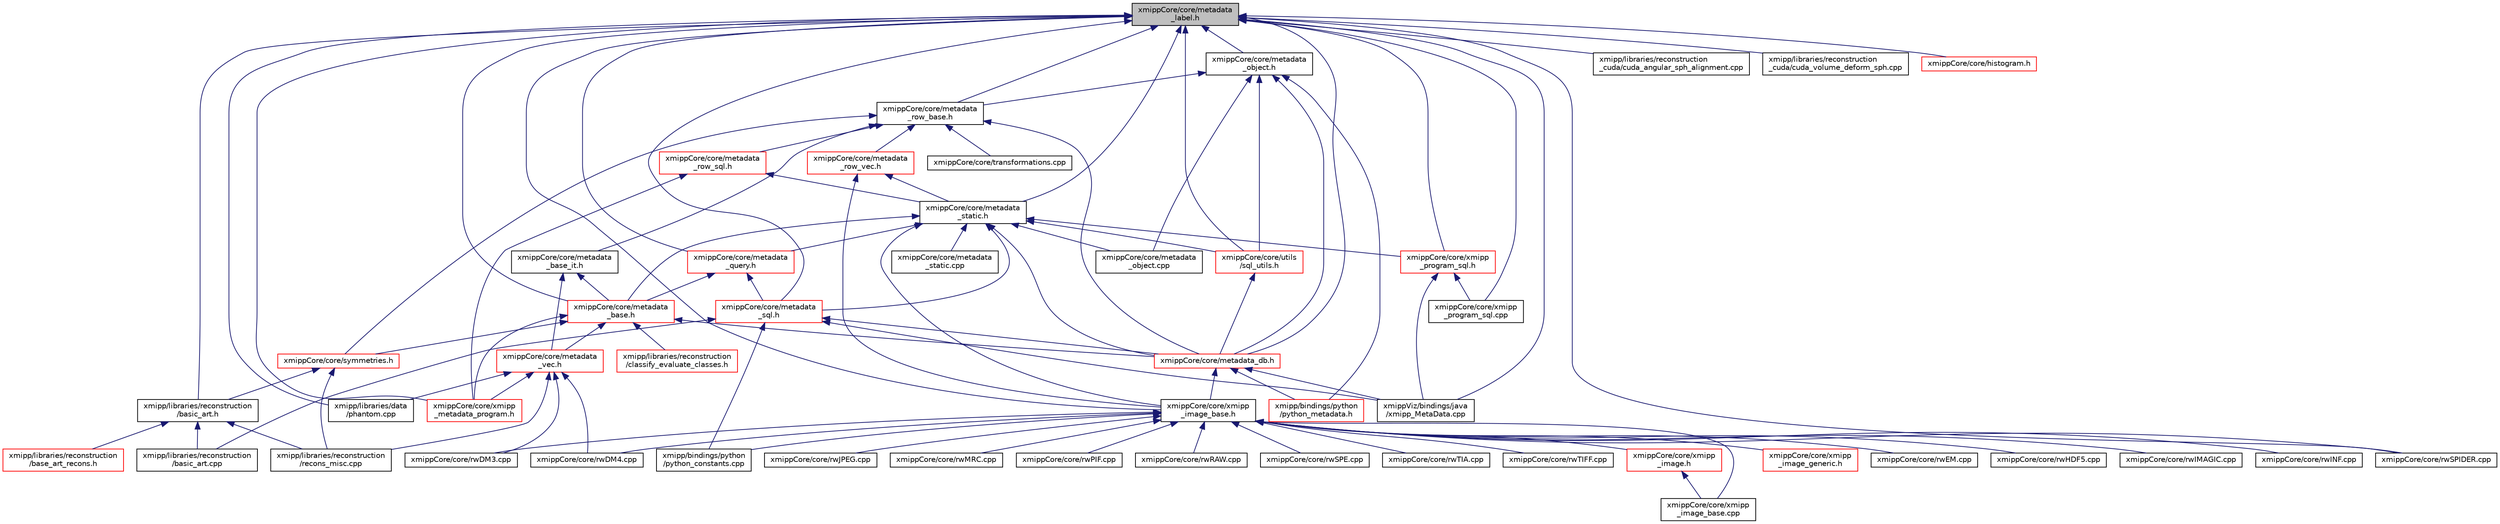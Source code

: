 digraph "xmippCore/core/metadata_label.h"
{
  edge [fontname="Helvetica",fontsize="10",labelfontname="Helvetica",labelfontsize="10"];
  node [fontname="Helvetica",fontsize="10",shape=record];
  Node6 [label="xmippCore/core/metadata\l_label.h",height=0.2,width=0.4,color="black", fillcolor="grey75", style="filled", fontcolor="black"];
  Node6 -> Node7 [dir="back",color="midnightblue",fontsize="10",style="solid",fontname="Helvetica"];
  Node7 [label="xmipp/libraries/data\l/phantom.cpp",height=0.2,width=0.4,color="black", fillcolor="white", style="filled",URL="$phantom_8cpp.html"];
  Node6 -> Node8 [dir="back",color="midnightblue",fontsize="10",style="solid",fontname="Helvetica"];
  Node8 [label="xmipp/libraries/reconstruction\l/basic_art.h",height=0.2,width=0.4,color="black", fillcolor="white", style="filled",URL="$basic__art_8h.html"];
  Node8 -> Node9 [dir="back",color="midnightblue",fontsize="10",style="solid",fontname="Helvetica"];
  Node9 [label="xmipp/libraries/reconstruction\l/base_art_recons.h",height=0.2,width=0.4,color="red", fillcolor="white", style="filled",URL="$base__art__recons_8h.html"];
  Node8 -> Node16 [dir="back",color="midnightblue",fontsize="10",style="solid",fontname="Helvetica"];
  Node16 [label="xmipp/libraries/reconstruction\l/basic_art.cpp",height=0.2,width=0.4,color="black", fillcolor="white", style="filled",URL="$basic__art_8cpp.html"];
  Node8 -> Node17 [dir="back",color="midnightblue",fontsize="10",style="solid",fontname="Helvetica"];
  Node17 [label="xmipp/libraries/reconstruction\l/recons_misc.cpp",height=0.2,width=0.4,color="black", fillcolor="white", style="filled",URL="$recons__misc_8cpp.html"];
  Node6 -> Node18 [dir="back",color="midnightblue",fontsize="10",style="solid",fontname="Helvetica"];
  Node18 [label="xmipp/libraries/reconstruction\l_cuda/cuda_angular_sph_alignment.cpp",height=0.2,width=0.4,color="black", fillcolor="white", style="filled",URL="$cuda__angular__sph__alignment_8cpp.html"];
  Node6 -> Node19 [dir="back",color="midnightblue",fontsize="10",style="solid",fontname="Helvetica"];
  Node19 [label="xmipp/libraries/reconstruction\l_cuda/cuda_volume_deform_sph.cpp",height=0.2,width=0.4,color="black", fillcolor="white", style="filled",URL="$cuda__volume__deform__sph_8cpp.html"];
  Node6 -> Node20 [dir="back",color="midnightblue",fontsize="10",style="solid",fontname="Helvetica"];
  Node20 [label="xmippCore/core/xmipp\l_image_base.h",height=0.2,width=0.4,color="black", fillcolor="white", style="filled",URL="$xmipp__image__base_8h.html"];
  Node20 -> Node21 [dir="back",color="midnightblue",fontsize="10",style="solid",fontname="Helvetica"];
  Node21 [label="xmipp/bindings/python\l/python_constants.cpp",height=0.2,width=0.4,color="black", fillcolor="white", style="filled",URL="$python__constants_8cpp.html"];
  Node20 -> Node22 [dir="back",color="midnightblue",fontsize="10",style="solid",fontname="Helvetica"];
  Node22 [label="xmippCore/core/xmipp\l_image.h",height=0.2,width=0.4,color="red", fillcolor="white", style="filled",URL="$xmipp__image_8h.html"];
  Node22 -> Node599 [dir="back",color="midnightblue",fontsize="10",style="solid",fontname="Helvetica"];
  Node599 [label="xmippCore/core/xmipp\l_image_base.cpp",height=0.2,width=0.4,color="black", fillcolor="white", style="filled",URL="$xmipp__image__base_8cpp.html"];
  Node20 -> Node604 [dir="back",color="midnightblue",fontsize="10",style="solid",fontname="Helvetica"];
  Node604 [label="xmippCore/core/xmipp\l_image_generic.h",height=0.2,width=0.4,color="red", fillcolor="white", style="filled",URL="$xmipp__image__generic_8h.html"];
  Node20 -> Node620 [dir="back",color="midnightblue",fontsize="10",style="solid",fontname="Helvetica"];
  Node620 [label="xmippCore/core/rwDM3.cpp",height=0.2,width=0.4,color="black", fillcolor="white", style="filled",URL="$rwDM3_8cpp.html"];
  Node20 -> Node621 [dir="back",color="midnightblue",fontsize="10",style="solid",fontname="Helvetica"];
  Node621 [label="xmippCore/core/rwDM4.cpp",height=0.2,width=0.4,color="black", fillcolor="white", style="filled",URL="$rwDM4_8cpp.html"];
  Node20 -> Node622 [dir="back",color="midnightblue",fontsize="10",style="solid",fontname="Helvetica"];
  Node622 [label="xmippCore/core/rwEM.cpp",height=0.2,width=0.4,color="black", fillcolor="white", style="filled",URL="$rwEM_8cpp.html"];
  Node20 -> Node623 [dir="back",color="midnightblue",fontsize="10",style="solid",fontname="Helvetica"];
  Node623 [label="xmippCore/core/rwHDF5.cpp",height=0.2,width=0.4,color="black", fillcolor="white", style="filled",URL="$rwHDF5_8cpp.html"];
  Node20 -> Node624 [dir="back",color="midnightblue",fontsize="10",style="solid",fontname="Helvetica"];
  Node624 [label="xmippCore/core/rwIMAGIC.cpp",height=0.2,width=0.4,color="black", fillcolor="white", style="filled",URL="$rwIMAGIC_8cpp.html"];
  Node20 -> Node625 [dir="back",color="midnightblue",fontsize="10",style="solid",fontname="Helvetica"];
  Node625 [label="xmippCore/core/rwINF.cpp",height=0.2,width=0.4,color="black", fillcolor="white", style="filled",URL="$rwINF_8cpp.html"];
  Node20 -> Node626 [dir="back",color="midnightblue",fontsize="10",style="solid",fontname="Helvetica"];
  Node626 [label="xmippCore/core/rwJPEG.cpp",height=0.2,width=0.4,color="black", fillcolor="white", style="filled",URL="$rwJPEG_8cpp.html"];
  Node20 -> Node627 [dir="back",color="midnightblue",fontsize="10",style="solid",fontname="Helvetica"];
  Node627 [label="xmippCore/core/rwMRC.cpp",height=0.2,width=0.4,color="black", fillcolor="white", style="filled",URL="$rwMRC_8cpp.html"];
  Node20 -> Node628 [dir="back",color="midnightblue",fontsize="10",style="solid",fontname="Helvetica"];
  Node628 [label="xmippCore/core/rwPIF.cpp",height=0.2,width=0.4,color="black", fillcolor="white", style="filled",URL="$rwPIF_8cpp.html"];
  Node20 -> Node629 [dir="back",color="midnightblue",fontsize="10",style="solid",fontname="Helvetica"];
  Node629 [label="xmippCore/core/rwRAW.cpp",height=0.2,width=0.4,color="black", fillcolor="white", style="filled",URL="$rwRAW_8cpp.html"];
  Node20 -> Node630 [dir="back",color="midnightblue",fontsize="10",style="solid",fontname="Helvetica"];
  Node630 [label="xmippCore/core/rwSPE.cpp",height=0.2,width=0.4,color="black", fillcolor="white", style="filled",URL="$rwSPE_8cpp.html"];
  Node20 -> Node631 [dir="back",color="midnightblue",fontsize="10",style="solid",fontname="Helvetica"];
  Node631 [label="xmippCore/core/rwSPIDER.cpp",height=0.2,width=0.4,color="black", fillcolor="white", style="filled",URL="$rwSPIDER_8cpp.html"];
  Node20 -> Node632 [dir="back",color="midnightblue",fontsize="10",style="solid",fontname="Helvetica"];
  Node632 [label="xmippCore/core/rwTIA.cpp",height=0.2,width=0.4,color="black", fillcolor="white", style="filled",URL="$rwTIA_8cpp.html"];
  Node20 -> Node633 [dir="back",color="midnightblue",fontsize="10",style="solid",fontname="Helvetica"];
  Node633 [label="xmippCore/core/rwTIFF.cpp",height=0.2,width=0.4,color="black", fillcolor="white", style="filled",URL="$rwTIFF_8cpp.html"];
  Node20 -> Node599 [dir="back",color="midnightblue",fontsize="10",style="solid",fontname="Helvetica"];
  Node6 -> Node634 [dir="back",color="midnightblue",fontsize="10",style="solid",fontname="Helvetica"];
  Node634 [label="xmippCore/core/metadata\l_row_base.h",height=0.2,width=0.4,color="black", fillcolor="white", style="filled",URL="$metadata__row__base_8h.html"];
  Node634 -> Node635 [dir="back",color="midnightblue",fontsize="10",style="solid",fontname="Helvetica"];
  Node635 [label="xmippCore/core/metadata\l_row_vec.h",height=0.2,width=0.4,color="red", fillcolor="white", style="filled",URL="$metadata__row__vec_8h.html"];
  Node635 -> Node20 [dir="back",color="midnightblue",fontsize="10",style="solid",fontname="Helvetica"];
  Node635 -> Node636 [dir="back",color="midnightblue",fontsize="10",style="solid",fontname="Helvetica"];
  Node636 [label="xmippCore/core/metadata\l_static.h",height=0.2,width=0.4,color="black", fillcolor="white", style="filled",URL="$metadata__static_8h.html"];
  Node636 -> Node20 [dir="back",color="midnightblue",fontsize="10",style="solid",fontname="Helvetica"];
  Node636 -> Node637 [dir="back",color="midnightblue",fontsize="10",style="solid",fontname="Helvetica"];
  Node637 [label="xmippCore/core/metadata\l_base.h",height=0.2,width=0.4,color="red", fillcolor="white", style="filled",URL="$metadata__base_8h.html"];
  Node637 -> Node638 [dir="back",color="midnightblue",fontsize="10",style="solid",fontname="Helvetica"];
  Node638 [label="xmipp/libraries/reconstruction\l/classify_evaluate_classes.h",height=0.2,width=0.4,color="red", fillcolor="white", style="filled",URL="$classify__evaluate__classes_8h.html"];
  Node637 -> Node640 [dir="back",color="midnightblue",fontsize="10",style="solid",fontname="Helvetica"];
  Node640 [label="xmippCore/core/metadata_db.h",height=0.2,width=0.4,color="red", fillcolor="white", style="filled",URL="$metadata__db_8h.html"];
  Node640 -> Node641 [dir="back",color="midnightblue",fontsize="10",style="solid",fontname="Helvetica"];
  Node641 [label="xmipp/bindings/python\l/python_metadata.h",height=0.2,width=0.4,color="red", fillcolor="white", style="filled",URL="$python__metadata_8h.html"];
  Node640 -> Node20 [dir="back",color="midnightblue",fontsize="10",style="solid",fontname="Helvetica"];
  Node640 -> Node589 [dir="back",color="midnightblue",fontsize="10",style="solid",fontname="Helvetica"];
  Node589 [label="xmippViz/bindings/java\l/xmipp_MetaData.cpp",height=0.2,width=0.4,color="black", fillcolor="white", style="filled",URL="$bindings_2java_2xmipp__MetaData_8cpp.html"];
  Node637 -> Node691 [dir="back",color="midnightblue",fontsize="10",style="solid",fontname="Helvetica"];
  Node691 [label="xmippCore/core/metadata\l_vec.h",height=0.2,width=0.4,color="red", fillcolor="white", style="filled",URL="$metadata__vec_8h.html"];
  Node691 -> Node7 [dir="back",color="midnightblue",fontsize="10",style="solid",fontname="Helvetica"];
  Node691 -> Node17 [dir="back",color="midnightblue",fontsize="10",style="solid",fontname="Helvetica"];
  Node691 -> Node620 [dir="back",color="midnightblue",fontsize="10",style="solid",fontname="Helvetica"];
  Node691 -> Node621 [dir="back",color="midnightblue",fontsize="10",style="solid",fontname="Helvetica"];
  Node691 -> Node740 [dir="back",color="midnightblue",fontsize="10",style="solid",fontname="Helvetica"];
  Node740 [label="xmippCore/core/xmipp\l_metadata_program.h",height=0.2,width=0.4,color="red", fillcolor="white", style="filled",URL="$xmipp__metadata__program_8h.html"];
  Node637 -> Node759 [dir="back",color="midnightblue",fontsize="10",style="solid",fontname="Helvetica"];
  Node759 [label="xmippCore/core/symmetries.h",height=0.2,width=0.4,color="red", fillcolor="white", style="filled",URL="$ore_2core_2symmetries_8h.html"];
  Node759 -> Node8 [dir="back",color="midnightblue",fontsize="10",style="solid",fontname="Helvetica"];
  Node759 -> Node17 [dir="back",color="midnightblue",fontsize="10",style="solid",fontname="Helvetica"];
  Node637 -> Node740 [dir="back",color="midnightblue",fontsize="10",style="solid",fontname="Helvetica"];
  Node636 -> Node767 [dir="back",color="midnightblue",fontsize="10",style="solid",fontname="Helvetica"];
  Node767 [label="xmippCore/core/metadata\l_query.h",height=0.2,width=0.4,color="red", fillcolor="white", style="filled",URL="$metadata__query_8h.html"];
  Node767 -> Node637 [dir="back",color="midnightblue",fontsize="10",style="solid",fontname="Helvetica"];
  Node767 -> Node768 [dir="back",color="midnightblue",fontsize="10",style="solid",fontname="Helvetica"];
  Node768 [label="xmippCore/core/metadata\l_sql.h",height=0.2,width=0.4,color="red", fillcolor="white", style="filled",URL="$metadata__sql_8h.html"];
  Node768 -> Node21 [dir="back",color="midnightblue",fontsize="10",style="solid",fontname="Helvetica"];
  Node768 -> Node16 [dir="back",color="midnightblue",fontsize="10",style="solid",fontname="Helvetica"];
  Node768 -> Node640 [dir="back",color="midnightblue",fontsize="10",style="solid",fontname="Helvetica"];
  Node768 -> Node589 [dir="back",color="midnightblue",fontsize="10",style="solid",fontname="Helvetica"];
  Node636 -> Node640 [dir="back",color="midnightblue",fontsize="10",style="solid",fontname="Helvetica"];
  Node636 -> Node768 [dir="back",color="midnightblue",fontsize="10",style="solid",fontname="Helvetica"];
  Node636 -> Node770 [dir="back",color="midnightblue",fontsize="10",style="solid",fontname="Helvetica"];
  Node770 [label="xmippCore/core/utils\l/sql_utils.h",height=0.2,width=0.4,color="red", fillcolor="white", style="filled",URL="$sql__utils_8h.html"];
  Node770 -> Node640 [dir="back",color="midnightblue",fontsize="10",style="solid",fontname="Helvetica"];
  Node636 -> Node772 [dir="back",color="midnightblue",fontsize="10",style="solid",fontname="Helvetica"];
  Node772 [label="xmippCore/core/metadata\l_object.cpp",height=0.2,width=0.4,color="black", fillcolor="white", style="filled",URL="$metadata__object_8cpp.html"];
  Node636 -> Node773 [dir="back",color="midnightblue",fontsize="10",style="solid",fontname="Helvetica"];
  Node773 [label="xmippCore/core/metadata\l_static.cpp",height=0.2,width=0.4,color="black", fillcolor="white", style="filled",URL="$metadata__static_8cpp.html"];
  Node636 -> Node774 [dir="back",color="midnightblue",fontsize="10",style="solid",fontname="Helvetica"];
  Node774 [label="xmippCore/core/xmipp\l_program_sql.h",height=0.2,width=0.4,color="red", fillcolor="white", style="filled",URL="$xmipp__program__sql_8h.html"];
  Node774 -> Node776 [dir="back",color="midnightblue",fontsize="10",style="solid",fontname="Helvetica"];
  Node776 [label="xmippCore/core/xmipp\l_program_sql.cpp",height=0.2,width=0.4,color="black", fillcolor="white", style="filled",URL="$xmipp__program__sql_8cpp.html"];
  Node774 -> Node589 [dir="back",color="midnightblue",fontsize="10",style="solid",fontname="Helvetica"];
  Node634 -> Node778 [dir="back",color="midnightblue",fontsize="10",style="solid",fontname="Helvetica"];
  Node778 [label="xmippCore/core/metadata\l_row_sql.h",height=0.2,width=0.4,color="red", fillcolor="white", style="filled",URL="$metadata__row__sql_8h.html"];
  Node778 -> Node636 [dir="back",color="midnightblue",fontsize="10",style="solid",fontname="Helvetica"];
  Node778 -> Node740 [dir="back",color="midnightblue",fontsize="10",style="solid",fontname="Helvetica"];
  Node634 -> Node780 [dir="back",color="midnightblue",fontsize="10",style="solid",fontname="Helvetica"];
  Node780 [label="xmippCore/core/metadata\l_base_it.h",height=0.2,width=0.4,color="black", fillcolor="white", style="filled",URL="$metadata__base__it_8h.html"];
  Node780 -> Node637 [dir="back",color="midnightblue",fontsize="10",style="solid",fontname="Helvetica"];
  Node780 -> Node691 [dir="back",color="midnightblue",fontsize="10",style="solid",fontname="Helvetica"];
  Node634 -> Node640 [dir="back",color="midnightblue",fontsize="10",style="solid",fontname="Helvetica"];
  Node634 -> Node759 [dir="back",color="midnightblue",fontsize="10",style="solid",fontname="Helvetica"];
  Node634 -> Node781 [dir="back",color="midnightblue",fontsize="10",style="solid",fontname="Helvetica"];
  Node781 [label="xmippCore/core/transformations.cpp",height=0.2,width=0.4,color="black", fillcolor="white", style="filled",URL="$transformations_8cpp.html"];
  Node6 -> Node782 [dir="back",color="midnightblue",fontsize="10",style="solid",fontname="Helvetica"];
  Node782 [label="xmippCore/core/metadata\l_object.h",height=0.2,width=0.4,color="black", fillcolor="white", style="filled",URL="$metadata__object_8h.html"];
  Node782 -> Node641 [dir="back",color="midnightblue",fontsize="10",style="solid",fontname="Helvetica"];
  Node782 -> Node634 [dir="back",color="midnightblue",fontsize="10",style="solid",fontname="Helvetica"];
  Node782 -> Node640 [dir="back",color="midnightblue",fontsize="10",style="solid",fontname="Helvetica"];
  Node782 -> Node770 [dir="back",color="midnightblue",fontsize="10",style="solid",fontname="Helvetica"];
  Node782 -> Node772 [dir="back",color="midnightblue",fontsize="10",style="solid",fontname="Helvetica"];
  Node6 -> Node636 [dir="back",color="midnightblue",fontsize="10",style="solid",fontname="Helvetica"];
  Node6 -> Node637 [dir="back",color="midnightblue",fontsize="10",style="solid",fontname="Helvetica"];
  Node6 -> Node767 [dir="back",color="midnightblue",fontsize="10",style="solid",fontname="Helvetica"];
  Node6 -> Node640 [dir="back",color="midnightblue",fontsize="10",style="solid",fontname="Helvetica"];
  Node6 -> Node768 [dir="back",color="midnightblue",fontsize="10",style="solid",fontname="Helvetica"];
  Node6 -> Node770 [dir="back",color="midnightblue",fontsize="10",style="solid",fontname="Helvetica"];
  Node6 -> Node783 [dir="back",color="midnightblue",fontsize="10",style="solid",fontname="Helvetica"];
  Node783 [label="xmippCore/core/histogram.h",height=0.2,width=0.4,color="red", fillcolor="white", style="filled",URL="$histogram_8h.html"];
  Node6 -> Node631 [dir="back",color="midnightblue",fontsize="10",style="solid",fontname="Helvetica"];
  Node6 -> Node740 [dir="back",color="midnightblue",fontsize="10",style="solid",fontname="Helvetica"];
  Node6 -> Node774 [dir="back",color="midnightblue",fontsize="10",style="solid",fontname="Helvetica"];
  Node6 -> Node776 [dir="back",color="midnightblue",fontsize="10",style="solid",fontname="Helvetica"];
  Node6 -> Node589 [dir="back",color="midnightblue",fontsize="10",style="solid",fontname="Helvetica"];
}
